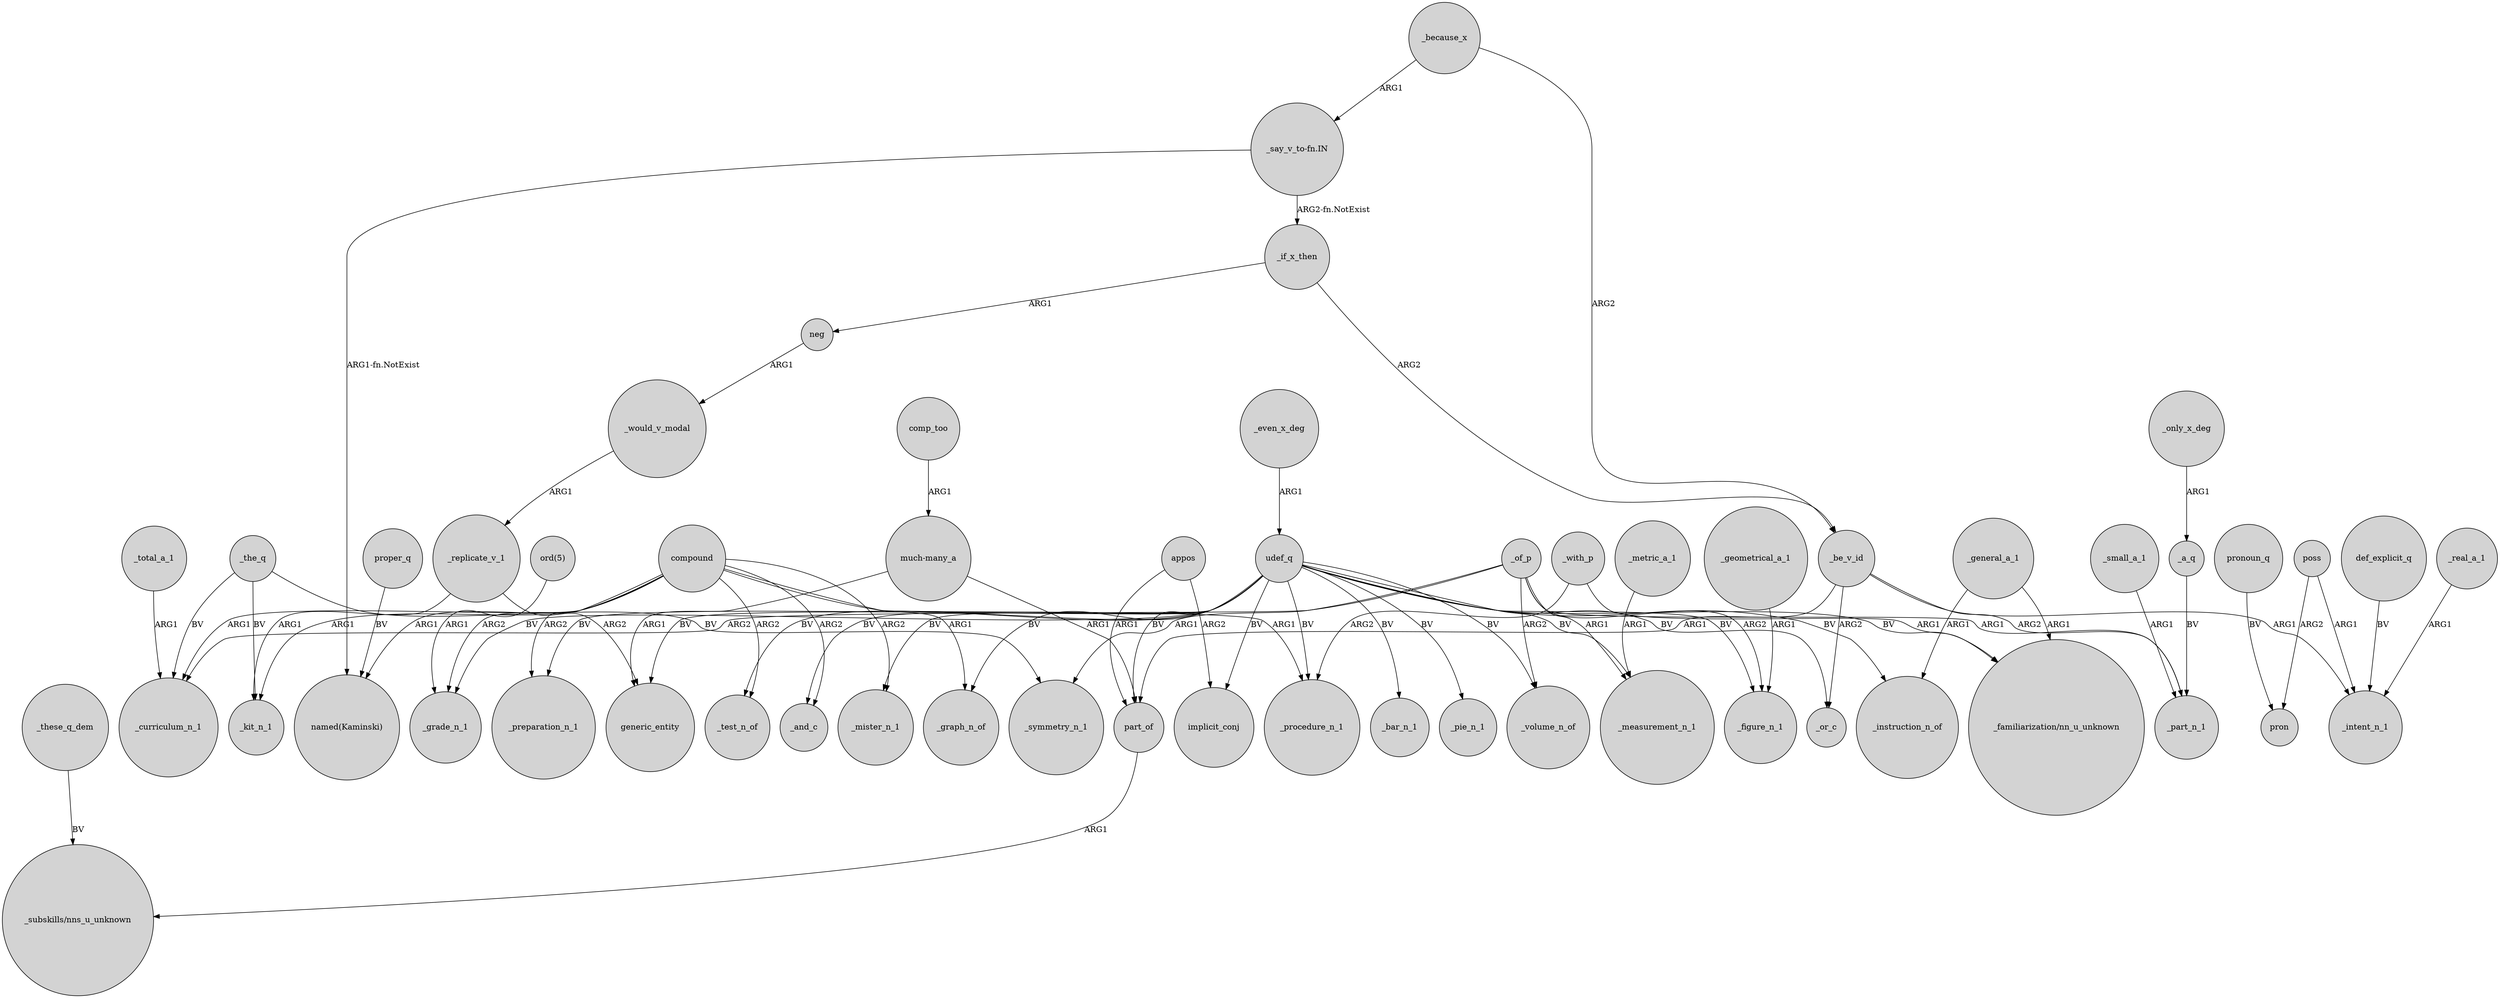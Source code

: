 digraph {
	node [shape=circle style=filled]
	_be_v_id -> part_of [label=ARG1]
	_be_v_id -> _intent_n_1 [label=ARG1]
	"ord(5)" -> _grade_n_1 [label=ARG1]
	_of_p -> _measurement_n_1 [label=ARG1]
	neg -> _would_v_modal [label=ARG1]
	_geometrical_a_1 -> _figure_n_1 [label=ARG1]
	udef_q -> _grade_n_1 [label=BV]
	udef_q -> part_of [label=BV]
	_if_x_then -> neg [label=ARG1]
	_would_v_modal -> _replicate_v_1 [label=ARG1]
	udef_q -> generic_entity [label=BV]
	udef_q -> _measurement_n_1 [label=BV]
	poss -> pron [label=ARG2]
	_general_a_1 -> "_familiarization/nn_u_unknown" [label=ARG1]
	_the_q -> _kit_n_1 [label=BV]
	comp_too -> "much-many_a" [label=ARG1]
	"much-many_a" -> generic_entity [label=ARG1]
	udef_q -> _procedure_n_1 [label=BV]
	_even_x_deg -> udef_q [label=ARG1]
	"much-many_a" -> part_of [label=ARG1]
	_metric_a_1 -> _measurement_n_1 [label=ARG1]
	compound -> _mister_n_1 [label=ARG2]
	_with_p -> "_familiarization/nn_u_unknown" [label=ARG1]
	udef_q -> _volume_n_of [label=BV]
	_of_p -> _figure_n_1 [label=ARG2]
	_replicate_v_1 -> generic_entity [label=ARG2]
	_these_q_dem -> "_subskills/nns_u_unknown" [label=BV]
	udef_q -> _mister_n_1 [label=BV]
	_of_p -> _volume_n_of [label=ARG2]
	udef_q -> _test_n_of [label=BV]
	udef_q -> _bar_n_1 [label=BV]
	_replicate_v_1 -> _kit_n_1 [label=ARG1]
	compound -> _test_n_of [label=ARG2]
	appos -> implicit_conj [label=ARG2]
	appos -> part_of [label=ARG1]
	_small_a_1 -> _part_n_1 [label=ARG1]
	udef_q -> _or_c [label=BV]
	udef_q -> implicit_conj [label=BV]
	_of_p -> _part_n_1 [label=ARG1]
	compound -> _kit_n_1 [label=ARG1]
	udef_q -> _instruction_n_of [label=BV]
	_be_v_id -> _or_c [label=ARG2]
	part_of -> "_subskills/nns_u_unknown" [label=ARG1]
	compound -> _curriculum_n_1 [label=ARG1]
	_if_x_then -> _be_v_id [label=ARG2]
	pronoun_q -> pron [label=BV]
	_the_q -> _curriculum_n_1 [label=BV]
	compound -> _and_c [label=ARG2]
	udef_q -> _pie_n_1 [label=BV]
	_be_v_id -> _part_n_1 [label=ARG2]
	_total_a_1 -> _curriculum_n_1 [label=ARG1]
	poss -> _intent_n_1 [label=ARG1]
	_general_a_1 -> _instruction_n_of [label=ARG1]
	compound -> _grade_n_1 [label=ARG2]
	"_say_v_to-fn.IN" -> "named(Kaminski)" [label="ARG1-fn.NotExist"]
	_only_x_deg -> _a_q [label=ARG1]
	udef_q -> _graph_n_of [label=BV]
	_of_p -> _curriculum_n_1 [label=ARG2]
	compound -> "named(Kaminski)" [label=ARG1]
	udef_q -> _preparation_n_1 [label=BV]
	udef_q -> _figure_n_1 [label=BV]
	_of_p -> _symmetry_n_1 [label=ARG1]
	_because_x -> _be_v_id [label=ARG2]
	_the_q -> _symmetry_n_1 [label=BV]
	def_explicit_q -> _intent_n_1 [label=BV]
	compound -> _procedure_n_1 [label=ARG1]
	proper_q -> "named(Kaminski)" [label=BV]
	"_say_v_to-fn.IN" -> _if_x_then [label="ARG2-fn.NotExist"]
	udef_q -> "_familiarization/nn_u_unknown" [label=BV]
	compound -> _graph_n_of [label=ARG1]
	_with_p -> _procedure_n_1 [label=ARG2]
	udef_q -> _and_c [label=BV]
	_a_q -> _part_n_1 [label=BV]
	_because_x -> "_say_v_to-fn.IN" [label=ARG1]
	compound -> _preparation_n_1 [label=ARG2]
	_real_a_1 -> _intent_n_1 [label=ARG1]
}
